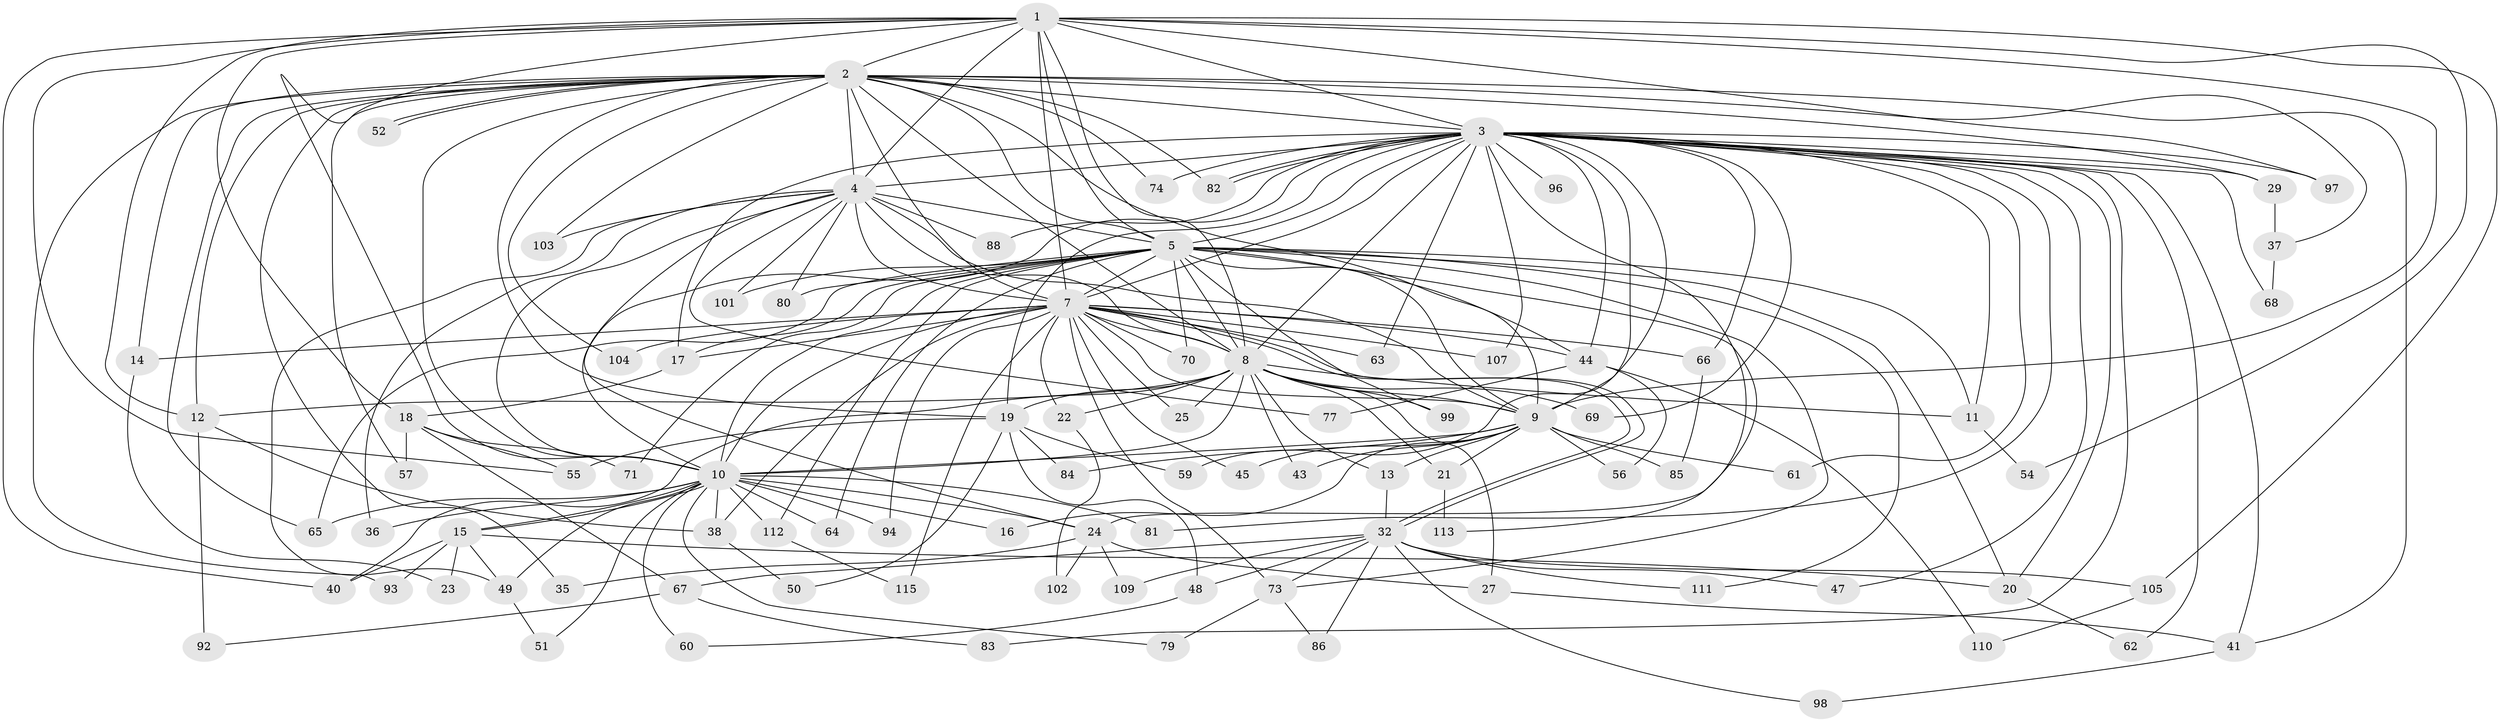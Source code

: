 // Generated by graph-tools (version 1.1) at 2025/51/02/27/25 19:51:43]
// undirected, 90 vertices, 213 edges
graph export_dot {
graph [start="1"]
  node [color=gray90,style=filled];
  1 [super="+87"];
  2 [super="+28"];
  3 [super="+6"];
  4 [super="+90"];
  5 [super="+91"];
  7 [super="+114"];
  8 [super="+75"];
  9 [super="+31"];
  10 [super="+100"];
  11 [super="+34"];
  12 [super="+33"];
  13;
  14;
  15 [super="+89"];
  16;
  17 [super="+26"];
  18;
  19 [super="+30"];
  20;
  21;
  22;
  23;
  24 [super="+39"];
  25;
  27;
  29;
  32 [super="+76"];
  35;
  36;
  37;
  38 [super="+42"];
  40 [super="+46"];
  41 [super="+53"];
  43;
  44 [super="+106"];
  45;
  47;
  48;
  49 [super="+58"];
  50;
  51;
  52;
  54;
  55;
  56;
  57;
  59;
  60;
  61;
  62;
  63;
  64;
  65 [super="+72"];
  66;
  67;
  68;
  69;
  70;
  71;
  73 [super="+78"];
  74;
  77 [super="+108"];
  79;
  80;
  81;
  82 [super="+95"];
  83;
  84;
  85;
  86;
  88;
  92;
  93;
  94;
  96;
  97;
  98;
  99;
  101;
  102;
  103;
  104;
  105;
  107;
  109;
  110;
  111;
  112;
  113;
  115;
  1 -- 2;
  1 -- 3 [weight=2];
  1 -- 4;
  1 -- 5;
  1 -- 7;
  1 -- 8;
  1 -- 9;
  1 -- 10;
  1 -- 18;
  1 -- 54;
  1 -- 97;
  1 -- 40;
  1 -- 105;
  1 -- 55;
  1 -- 12;
  2 -- 3 [weight=2];
  2 -- 4;
  2 -- 5;
  2 -- 7;
  2 -- 8;
  2 -- 9;
  2 -- 10;
  2 -- 12;
  2 -- 14;
  2 -- 19;
  2 -- 29;
  2 -- 35;
  2 -- 37;
  2 -- 52;
  2 -- 52;
  2 -- 57;
  2 -- 65;
  2 -- 103;
  2 -- 41;
  2 -- 104;
  2 -- 93;
  2 -- 74;
  2 -- 82;
  3 -- 4 [weight=2];
  3 -- 5 [weight=2];
  3 -- 7 [weight=2];
  3 -- 8 [weight=2];
  3 -- 9 [weight=3];
  3 -- 10 [weight=2];
  3 -- 17;
  3 -- 19;
  3 -- 29;
  3 -- 47;
  3 -- 59;
  3 -- 62;
  3 -- 66;
  3 -- 68;
  3 -- 69;
  3 -- 81;
  3 -- 82;
  3 -- 82;
  3 -- 88;
  3 -- 96 [weight=2];
  3 -- 11;
  3 -- 74;
  3 -- 83;
  3 -- 20;
  3 -- 24;
  3 -- 97;
  3 -- 41;
  3 -- 107;
  3 -- 44;
  3 -- 61;
  3 -- 63;
  4 -- 5;
  4 -- 7;
  4 -- 8;
  4 -- 9 [weight=2];
  4 -- 10;
  4 -- 36;
  4 -- 49;
  4 -- 77;
  4 -- 80;
  4 -- 88;
  4 -- 101;
  4 -- 103;
  4 -- 24;
  5 -- 7;
  5 -- 8;
  5 -- 9;
  5 -- 10 [weight=2];
  5 -- 11;
  5 -- 20;
  5 -- 64;
  5 -- 65;
  5 -- 70;
  5 -- 71;
  5 -- 73;
  5 -- 80;
  5 -- 99;
  5 -- 111;
  5 -- 112;
  5 -- 113;
  5 -- 101;
  5 -- 44;
  5 -- 17;
  7 -- 8 [weight=2];
  7 -- 9;
  7 -- 10 [weight=2];
  7 -- 14;
  7 -- 17;
  7 -- 22;
  7 -- 25;
  7 -- 32;
  7 -- 32;
  7 -- 44;
  7 -- 45;
  7 -- 63;
  7 -- 66;
  7 -- 70;
  7 -- 73 [weight=2];
  7 -- 94;
  7 -- 104;
  7 -- 107;
  7 -- 115;
  7 -- 38;
  8 -- 9;
  8 -- 10;
  8 -- 12;
  8 -- 13;
  8 -- 21;
  8 -- 22;
  8 -- 25;
  8 -- 27;
  8 -- 40;
  8 -- 43;
  8 -- 69;
  8 -- 99;
  8 -- 19;
  8 -- 11;
  9 -- 10;
  9 -- 13;
  9 -- 16;
  9 -- 21;
  9 -- 43;
  9 -- 45;
  9 -- 56;
  9 -- 61;
  9 -- 84;
  9 -- 85;
  10 -- 15;
  10 -- 15;
  10 -- 16;
  10 -- 24;
  10 -- 36;
  10 -- 38;
  10 -- 51;
  10 -- 60;
  10 -- 64;
  10 -- 79;
  10 -- 81;
  10 -- 94;
  10 -- 112;
  10 -- 49;
  10 -- 65;
  11 -- 54;
  12 -- 38;
  12 -- 92;
  13 -- 32;
  14 -- 23;
  15 -- 23;
  15 -- 40;
  15 -- 49;
  15 -- 20;
  15 -- 93;
  17 -- 18;
  18 -- 55;
  18 -- 57;
  18 -- 67;
  18 -- 71;
  19 -- 48;
  19 -- 55;
  19 -- 84;
  19 -- 59;
  19 -- 50;
  20 -- 62;
  21 -- 113;
  22 -- 102;
  24 -- 27;
  24 -- 35;
  24 -- 102;
  24 -- 109;
  27 -- 41;
  29 -- 37;
  32 -- 47;
  32 -- 48;
  32 -- 67;
  32 -- 98;
  32 -- 105;
  32 -- 109;
  32 -- 86;
  32 -- 111;
  32 -- 73;
  37 -- 68;
  38 -- 50;
  41 -- 98;
  44 -- 56;
  44 -- 77 [weight=2];
  44 -- 110;
  48 -- 60;
  49 -- 51;
  66 -- 85;
  67 -- 83;
  67 -- 92;
  73 -- 79;
  73 -- 86;
  105 -- 110;
  112 -- 115;
}
